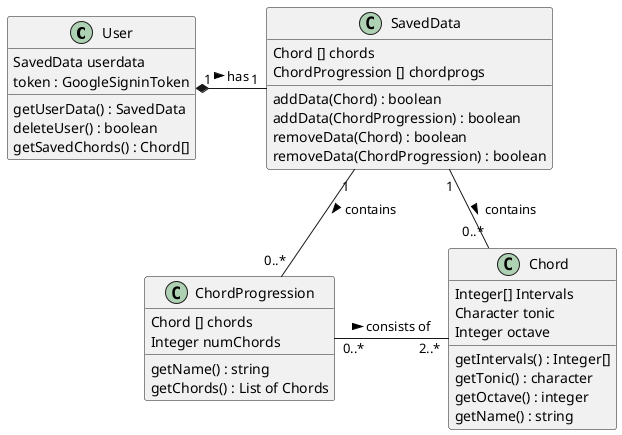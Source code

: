 @startuml
User "1" *- "1" SavedData : has > 
User : SavedData userdata
User : token : GoogleSigninToken
User : getUserData() : SavedData
User : deleteUser() : boolean
User : getSavedChords() : Chord[]
Chord : Integer[] Intervals
Chord : Character tonic
Chord : Integer octave
Chord : getIntervals() : Integer[]
Chord : getTonic() : character
Chord : getOctave() : integer
Chord : getName() : string
ChordProgression : Chord [] chords
ChordProgression : Integer numChords
ChordProgression "0..*" - "2..*" Chord : consists of >
ChordProgression : getName() : string
ChordProgression : getChords() : List of Chords
SavedData "1" -- "0..*" Chord : contains >
SavedData "1" -- "0..*" ChordProgression : contains >
SavedData : Chord [] chords
SavedData : ChordProgression [] chordprogs
SavedData : addData(Chord) : boolean
SavedData : addData(ChordProgression) : boolean
SavedData : removeData(Chord) : boolean
SavedData : removeData(ChordProgression) : boolean
@enduml
